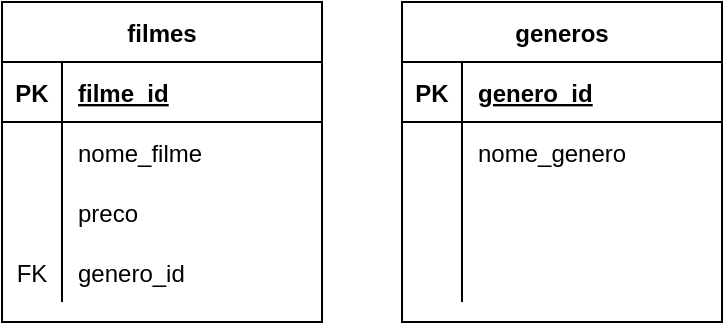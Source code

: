 <mxfile version="15.0.4" type="device"><diagram id="zkF_Fb4b35dKoUQlLzTX" name="Page-1"><mxGraphModel dx="694" dy="748" grid="1" gridSize="10" guides="1" tooltips="1" connect="1" arrows="1" fold="1" page="1" pageScale="1" pageWidth="827" pageHeight="1169" math="0" shadow="0"><root><mxCell id="0"/><mxCell id="1" parent="0"/><mxCell id="GbpFq_zL9Jmtfmv4MMd0-1" value="filmes" style="shape=table;startSize=30;container=1;collapsible=1;childLayout=tableLayout;fixedRows=1;rowLines=0;fontStyle=1;align=center;resizeLast=1;" vertex="1" parent="1"><mxGeometry x="40" y="40" width="160" height="160" as="geometry"/></mxCell><mxCell id="GbpFq_zL9Jmtfmv4MMd0-2" value="" style="shape=partialRectangle;collapsible=0;dropTarget=0;pointerEvents=0;fillColor=none;top=0;left=0;bottom=1;right=0;points=[[0,0.5],[1,0.5]];portConstraint=eastwest;" vertex="1" parent="GbpFq_zL9Jmtfmv4MMd0-1"><mxGeometry y="30" width="160" height="30" as="geometry"/></mxCell><mxCell id="GbpFq_zL9Jmtfmv4MMd0-3" value="PK" style="shape=partialRectangle;connectable=0;fillColor=none;top=0;left=0;bottom=0;right=0;fontStyle=1;overflow=hidden;" vertex="1" parent="GbpFq_zL9Jmtfmv4MMd0-2"><mxGeometry width="30" height="30" as="geometry"/></mxCell><mxCell id="GbpFq_zL9Jmtfmv4MMd0-4" value="filme_id" style="shape=partialRectangle;connectable=0;fillColor=none;top=0;left=0;bottom=0;right=0;align=left;spacingLeft=6;fontStyle=5;overflow=hidden;" vertex="1" parent="GbpFq_zL9Jmtfmv4MMd0-2"><mxGeometry x="30" width="130" height="30" as="geometry"/></mxCell><mxCell id="GbpFq_zL9Jmtfmv4MMd0-5" value="" style="shape=partialRectangle;collapsible=0;dropTarget=0;pointerEvents=0;fillColor=none;top=0;left=0;bottom=0;right=0;points=[[0,0.5],[1,0.5]];portConstraint=eastwest;" vertex="1" parent="GbpFq_zL9Jmtfmv4MMd0-1"><mxGeometry y="60" width="160" height="30" as="geometry"/></mxCell><mxCell id="GbpFq_zL9Jmtfmv4MMd0-6" value="" style="shape=partialRectangle;connectable=0;fillColor=none;top=0;left=0;bottom=0;right=0;editable=1;overflow=hidden;" vertex="1" parent="GbpFq_zL9Jmtfmv4MMd0-5"><mxGeometry width="30" height="30" as="geometry"/></mxCell><mxCell id="GbpFq_zL9Jmtfmv4MMd0-7" value="nome_filme" style="shape=partialRectangle;connectable=0;fillColor=none;top=0;left=0;bottom=0;right=0;align=left;spacingLeft=6;overflow=hidden;" vertex="1" parent="GbpFq_zL9Jmtfmv4MMd0-5"><mxGeometry x="30" width="130" height="30" as="geometry"/></mxCell><mxCell id="GbpFq_zL9Jmtfmv4MMd0-11" value="" style="shape=partialRectangle;collapsible=0;dropTarget=0;pointerEvents=0;fillColor=none;top=0;left=0;bottom=0;right=0;points=[[0,0.5],[1,0.5]];portConstraint=eastwest;" vertex="1" parent="GbpFq_zL9Jmtfmv4MMd0-1"><mxGeometry y="90" width="160" height="30" as="geometry"/></mxCell><mxCell id="GbpFq_zL9Jmtfmv4MMd0-12" value="" style="shape=partialRectangle;connectable=0;fillColor=none;top=0;left=0;bottom=0;right=0;editable=1;overflow=hidden;" vertex="1" parent="GbpFq_zL9Jmtfmv4MMd0-11"><mxGeometry width="30" height="30" as="geometry"/></mxCell><mxCell id="GbpFq_zL9Jmtfmv4MMd0-13" value="preco" style="shape=partialRectangle;connectable=0;fillColor=none;top=0;left=0;bottom=0;right=0;align=left;spacingLeft=6;overflow=hidden;" vertex="1" parent="GbpFq_zL9Jmtfmv4MMd0-11"><mxGeometry x="30" width="130" height="30" as="geometry"/></mxCell><mxCell id="GbpFq_zL9Jmtfmv4MMd0-8" value="" style="shape=partialRectangle;collapsible=0;dropTarget=0;pointerEvents=0;fillColor=none;top=0;left=0;bottom=0;right=0;points=[[0,0.5],[1,0.5]];portConstraint=eastwest;" vertex="1" parent="GbpFq_zL9Jmtfmv4MMd0-1"><mxGeometry y="120" width="160" height="30" as="geometry"/></mxCell><mxCell id="GbpFq_zL9Jmtfmv4MMd0-9" value="FK" style="shape=partialRectangle;connectable=0;fillColor=none;top=0;left=0;bottom=0;right=0;editable=1;overflow=hidden;" vertex="1" parent="GbpFq_zL9Jmtfmv4MMd0-8"><mxGeometry width="30" height="30" as="geometry"/></mxCell><mxCell id="GbpFq_zL9Jmtfmv4MMd0-10" value="genero_id" style="shape=partialRectangle;connectable=0;fillColor=none;top=0;left=0;bottom=0;right=0;align=left;spacingLeft=6;overflow=hidden;" vertex="1" parent="GbpFq_zL9Jmtfmv4MMd0-8"><mxGeometry x="30" width="130" height="30" as="geometry"/></mxCell><mxCell id="GbpFq_zL9Jmtfmv4MMd0-14" value="generos" style="shape=table;startSize=30;container=1;collapsible=1;childLayout=tableLayout;fixedRows=1;rowLines=0;fontStyle=1;align=center;resizeLast=1;" vertex="1" parent="1"><mxGeometry x="240" y="40" width="160" height="160" as="geometry"/></mxCell><mxCell id="GbpFq_zL9Jmtfmv4MMd0-15" value="" style="shape=partialRectangle;collapsible=0;dropTarget=0;pointerEvents=0;fillColor=none;top=0;left=0;bottom=1;right=0;points=[[0,0.5],[1,0.5]];portConstraint=eastwest;" vertex="1" parent="GbpFq_zL9Jmtfmv4MMd0-14"><mxGeometry y="30" width="160" height="30" as="geometry"/></mxCell><mxCell id="GbpFq_zL9Jmtfmv4MMd0-16" value="PK" style="shape=partialRectangle;connectable=0;fillColor=none;top=0;left=0;bottom=0;right=0;fontStyle=1;overflow=hidden;" vertex="1" parent="GbpFq_zL9Jmtfmv4MMd0-15"><mxGeometry width="30" height="30" as="geometry"/></mxCell><mxCell id="GbpFq_zL9Jmtfmv4MMd0-17" value="genero_id" style="shape=partialRectangle;connectable=0;fillColor=none;top=0;left=0;bottom=0;right=0;align=left;spacingLeft=6;fontStyle=5;overflow=hidden;" vertex="1" parent="GbpFq_zL9Jmtfmv4MMd0-15"><mxGeometry x="30" width="130" height="30" as="geometry"/></mxCell><mxCell id="GbpFq_zL9Jmtfmv4MMd0-18" value="" style="shape=partialRectangle;collapsible=0;dropTarget=0;pointerEvents=0;fillColor=none;top=0;left=0;bottom=0;right=0;points=[[0,0.5],[1,0.5]];portConstraint=eastwest;" vertex="1" parent="GbpFq_zL9Jmtfmv4MMd0-14"><mxGeometry y="60" width="160" height="30" as="geometry"/></mxCell><mxCell id="GbpFq_zL9Jmtfmv4MMd0-19" value="" style="shape=partialRectangle;connectable=0;fillColor=none;top=0;left=0;bottom=0;right=0;editable=1;overflow=hidden;" vertex="1" parent="GbpFq_zL9Jmtfmv4MMd0-18"><mxGeometry width="30" height="30" as="geometry"/></mxCell><mxCell id="GbpFq_zL9Jmtfmv4MMd0-20" value="nome_genero" style="shape=partialRectangle;connectable=0;fillColor=none;top=0;left=0;bottom=0;right=0;align=left;spacingLeft=6;overflow=hidden;" vertex="1" parent="GbpFq_zL9Jmtfmv4MMd0-18"><mxGeometry x="30" width="130" height="30" as="geometry"/></mxCell><mxCell id="GbpFq_zL9Jmtfmv4MMd0-21" value="" style="shape=partialRectangle;collapsible=0;dropTarget=0;pointerEvents=0;fillColor=none;top=0;left=0;bottom=0;right=0;points=[[0,0.5],[1,0.5]];portConstraint=eastwest;" vertex="1" parent="GbpFq_zL9Jmtfmv4MMd0-14"><mxGeometry y="90" width="160" height="30" as="geometry"/></mxCell><mxCell id="GbpFq_zL9Jmtfmv4MMd0-22" value="" style="shape=partialRectangle;connectable=0;fillColor=none;top=0;left=0;bottom=0;right=0;editable=1;overflow=hidden;" vertex="1" parent="GbpFq_zL9Jmtfmv4MMd0-21"><mxGeometry width="30" height="30" as="geometry"/></mxCell><mxCell id="GbpFq_zL9Jmtfmv4MMd0-23" value="" style="shape=partialRectangle;connectable=0;fillColor=none;top=0;left=0;bottom=0;right=0;align=left;spacingLeft=6;overflow=hidden;" vertex="1" parent="GbpFq_zL9Jmtfmv4MMd0-21"><mxGeometry x="30" width="130" height="30" as="geometry"/></mxCell><mxCell id="GbpFq_zL9Jmtfmv4MMd0-24" value="" style="shape=partialRectangle;collapsible=0;dropTarget=0;pointerEvents=0;fillColor=none;top=0;left=0;bottom=0;right=0;points=[[0,0.5],[1,0.5]];portConstraint=eastwest;" vertex="1" parent="GbpFq_zL9Jmtfmv4MMd0-14"><mxGeometry y="120" width="160" height="30" as="geometry"/></mxCell><mxCell id="GbpFq_zL9Jmtfmv4MMd0-25" value="" style="shape=partialRectangle;connectable=0;fillColor=none;top=0;left=0;bottom=0;right=0;editable=1;overflow=hidden;" vertex="1" parent="GbpFq_zL9Jmtfmv4MMd0-24"><mxGeometry width="30" height="30" as="geometry"/></mxCell><mxCell id="GbpFq_zL9Jmtfmv4MMd0-26" value="" style="shape=partialRectangle;connectable=0;fillColor=none;top=0;left=0;bottom=0;right=0;align=left;spacingLeft=6;overflow=hidden;" vertex="1" parent="GbpFq_zL9Jmtfmv4MMd0-24"><mxGeometry x="30" width="130" height="30" as="geometry"/></mxCell></root></mxGraphModel></diagram></mxfile>